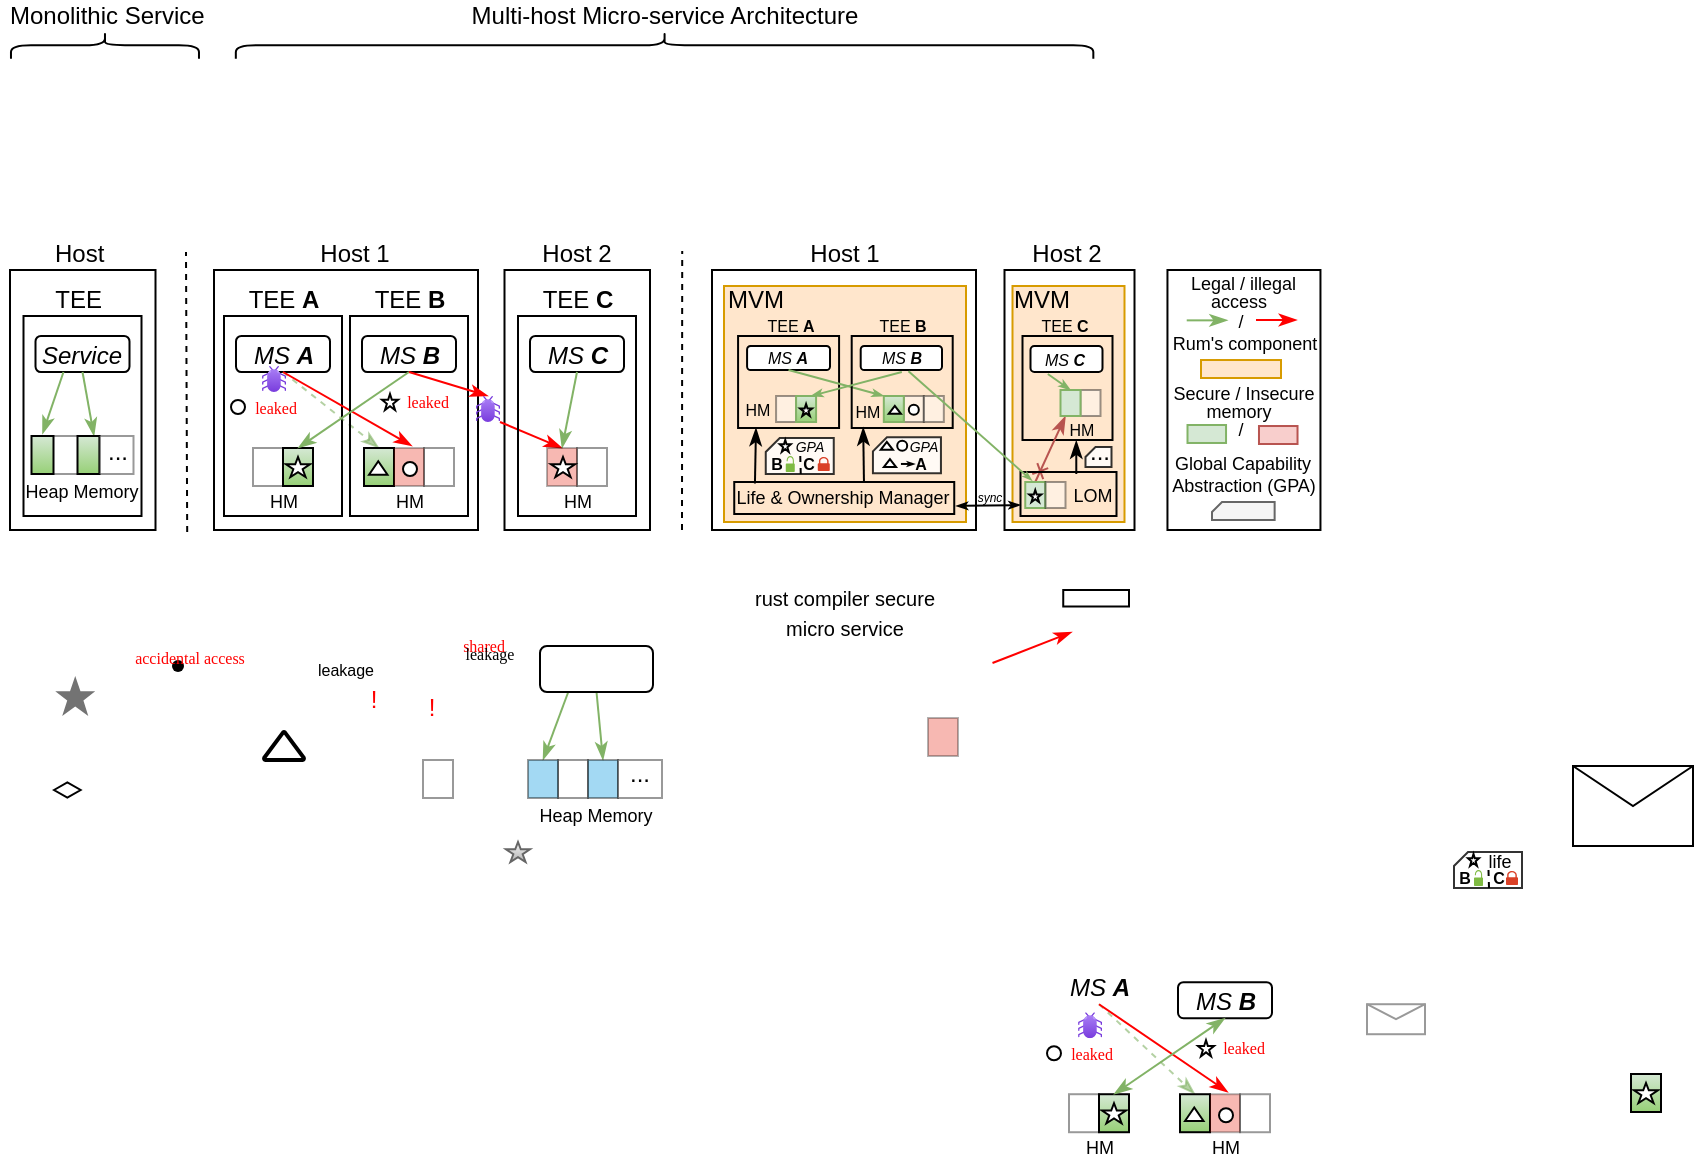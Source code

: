 <mxfile version="21.1.2" type="device">
  <diagram name="intro" id="RSr4sdEwBgxPDLrc0kyF">
    <mxGraphModel dx="509" dy="370" grid="0" gridSize="10" guides="1" tooltips="1" connect="1" arrows="1" fold="1" page="1" pageScale="1" pageWidth="2339" pageHeight="3300" math="1" shadow="0">
      <root>
        <mxCell id="0" />
        <mxCell id="1" parent="0" />
        <mxCell id="0Un-V5Zj1Mwy1KT30ReD-16" value="" style="rounded=0;whiteSpace=wrap;html=1;" vertex="1" parent="1">
          <mxGeometry x="630.25" y="220" width="72.75" height="130" as="geometry" />
        </mxCell>
        <mxCell id="0Un-V5Zj1Mwy1KT30ReD-17" value="Host 2" style="text;html=1;strokeColor=none;fillColor=none;align=center;verticalAlign=middle;whiteSpace=wrap;rounded=0;" vertex="1" parent="1">
          <mxGeometry x="638.12" y="204" width="57" height="16" as="geometry" />
        </mxCell>
        <mxCell id="0Un-V5Zj1Mwy1KT30ReD-31" value="" style="endArrow=none;dashed=1;html=1;rounded=0;" edge="1" parent="1">
          <mxGeometry width="50" height="50" relative="1" as="geometry">
            <mxPoint x="471.6" y="351" as="sourcePoint" />
            <mxPoint x="471" y="211" as="targetPoint" />
          </mxGeometry>
        </mxCell>
        <mxCell id="0Un-V5Zj1Mwy1KT30ReD-32" value="" style="rounded=0;whiteSpace=wrap;html=1;" vertex="1" parent="1">
          <mxGeometry x="485" y="220" width="132" height="130" as="geometry" />
        </mxCell>
        <mxCell id="0Un-V5Zj1Mwy1KT30ReD-33" value="Host 1" style="text;html=1;strokeColor=none;fillColor=none;align=center;verticalAlign=middle;whiteSpace=wrap;rounded=0;" vertex="1" parent="1">
          <mxGeometry x="527" y="204" width="57" height="16" as="geometry" />
        </mxCell>
        <mxCell id="0Un-V5Zj1Mwy1KT30ReD-34" value="" style="rounded=0;whiteSpace=wrap;html=1;fillStyle=zigzag-line;fillColor=none;strokeColor=#000000;gradientColor=none;" vertex="1" parent="1">
          <mxGeometry x="490" y="243" width="59" height="100" as="geometry" />
        </mxCell>
        <mxCell id="0Un-V5Zj1Mwy1KT30ReD-35" value="TEE &lt;b&gt;A&lt;/b&gt;" style="text;html=1;strokeColor=none;fillColor=none;align=center;verticalAlign=middle;whiteSpace=wrap;rounded=0;" vertex="1" parent="1">
          <mxGeometry x="500.5" y="227" width="38" height="16" as="geometry" />
        </mxCell>
        <mxCell id="0Un-V5Zj1Mwy1KT30ReD-36" style="rounded=0;orthogonalLoop=1;jettySize=auto;html=1;exitX=0.25;exitY=1;exitDx=0;exitDy=0;entryX=0.5;entryY=0;entryDx=0;entryDy=0;fillColor=#d5e8d4;strokeColor=#82b366;gradientColor=#97d077;endArrow=classicThin;endFill=1;" edge="1" parent="1" source="0Un-V5Zj1Mwy1KT30ReD-38" target="0Un-V5Zj1Mwy1KT30ReD-45">
          <mxGeometry relative="1" as="geometry" />
        </mxCell>
        <mxCell id="0Un-V5Zj1Mwy1KT30ReD-37" style="rounded=0;orthogonalLoop=1;jettySize=auto;html=1;exitX=0.5;exitY=1;exitDx=0;exitDy=0;entryX=0.5;entryY=0;entryDx=0;entryDy=0;fillColor=#d5e8d4;gradientColor=#97d077;strokeColor=#82b366;endArrow=classicThin;endFill=1;" edge="1" parent="1" source="0Un-V5Zj1Mwy1KT30ReD-38" target="0Un-V5Zj1Mwy1KT30ReD-41">
          <mxGeometry relative="1" as="geometry" />
        </mxCell>
        <mxCell id="0Un-V5Zj1Mwy1KT30ReD-38" value="" style="rounded=1;whiteSpace=wrap;html=1;" vertex="1" parent="1">
          <mxGeometry x="648" y="408" width="56.5" height="23" as="geometry" />
        </mxCell>
        <mxCell id="0Un-V5Zj1Mwy1KT30ReD-40" value="" style="rounded=0;whiteSpace=wrap;html=1;opacity=40;" vertex="1" parent="1">
          <mxGeometry x="657" y="465" width="15" height="19" as="geometry" />
        </mxCell>
        <mxCell id="0Un-V5Zj1Mwy1KT30ReD-41" value="" style="rounded=0;whiteSpace=wrap;html=1;opacity=40;fillColor=#1ba1e2;strokeColor=#000000;fontColor=#ffffff;" vertex="1" parent="1">
          <mxGeometry x="672" y="465" width="15" height="19" as="geometry" />
        </mxCell>
        <mxCell id="0Un-V5Zj1Mwy1KT30ReD-42" value="" style="rounded=0;whiteSpace=wrap;html=1;opacity=40;" vertex="1" parent="1">
          <mxGeometry x="687" y="465" width="22" height="19" as="geometry" />
        </mxCell>
        <mxCell id="0Un-V5Zj1Mwy1KT30ReD-43" value="..." style="text;html=1;strokeColor=none;fillColor=none;align=center;verticalAlign=middle;whiteSpace=wrap;rounded=0;" vertex="1" parent="1">
          <mxGeometry x="690" y="467" width="16" height="9" as="geometry" />
        </mxCell>
        <mxCell id="0Un-V5Zj1Mwy1KT30ReD-44" value="&lt;font style=&quot;font-size: 9px;&quot;&gt;Heap Memory&lt;/font&gt;" style="text;html=1;strokeColor=none;fillColor=none;align=center;verticalAlign=middle;whiteSpace=wrap;rounded=0;" vertex="1" parent="1">
          <mxGeometry x="645.75" y="484" width="59.5" height="16" as="geometry" />
        </mxCell>
        <mxCell id="0Un-V5Zj1Mwy1KT30ReD-45" value="" style="rounded=0;whiteSpace=wrap;html=1;opacity=40;fillColor=#1ba1e2;strokeColor=#000000;fillStyle=auto;shadow=0;glass=0;horizontal=1;verticalAlign=top;align=right;labelBackgroundColor=default;fontColor=#ffffff;" vertex="1" parent="1">
          <mxGeometry x="642" y="465" width="15" height="19" as="geometry" />
        </mxCell>
        <mxCell id="0Un-V5Zj1Mwy1KT30ReD-46" value="" style="rounded=1;whiteSpace=wrap;html=1;" vertex="1" parent="1">
          <mxGeometry x="496" y="253" width="47" height="18" as="geometry" />
        </mxCell>
        <mxCell id="0Un-V5Zj1Mwy1KT30ReD-65" style="rounded=0;orthogonalLoop=1;jettySize=auto;html=1;exitX=0.5;exitY=1;exitDx=0;exitDy=0;entryX=0.5;entryY=0;entryDx=0;entryDy=0;dashed=1;endArrow=classicThin;endFill=1;fillColor=#d5e8d4;gradientColor=#97d077;strokeColor=#82b366;opacity=60;" edge="1" parent="1" source="0Un-V5Zj1Mwy1KT30ReD-47" target="0Un-V5Zj1Mwy1KT30ReD-60">
          <mxGeometry relative="1" as="geometry" />
        </mxCell>
        <mxCell id="0Un-V5Zj1Mwy1KT30ReD-66" style="rounded=0;orthogonalLoop=1;jettySize=auto;html=1;exitX=0.5;exitY=1;exitDx=0;exitDy=0;fillColor=#f8cecc;gradientColor=#ea6b66;strokeColor=#FF0000;endArrow=classicThin;endFill=1;" edge="1" parent="1" source="0Un-V5Zj1Mwy1KT30ReD-47">
          <mxGeometry relative="1" as="geometry">
            <mxPoint x="584" y="308" as="targetPoint" />
          </mxGeometry>
        </mxCell>
        <mxCell id="0Un-V5Zj1Mwy1KT30ReD-47" value="&lt;i&gt;MS &lt;b&gt;A&lt;/b&gt;&lt;/i&gt;" style="text;html=1;strokeColor=none;fillColor=none;align=center;verticalAlign=middle;whiteSpace=wrap;rounded=0;" vertex="1" parent="1">
          <mxGeometry x="500.5" y="255" width="38" height="16" as="geometry" />
        </mxCell>
        <mxCell id="0Un-V5Zj1Mwy1KT30ReD-48" value="" style="rounded=0;whiteSpace=wrap;html=1;opacity=40;strokeColor=#000000;" vertex="1" parent="1">
          <mxGeometry x="504.5" y="309" width="15" height="19" as="geometry" />
        </mxCell>
        <mxCell id="0Un-V5Zj1Mwy1KT30ReD-49" value="" style="rounded=0;whiteSpace=wrap;html=1;fillColor=#d5e8d4;strokeColor=#000000;fillStyle=auto;shadow=0;glass=0;horizontal=1;verticalAlign=top;align=right;labelBackgroundColor=default;gradientColor=#97d077;" vertex="1" parent="1">
          <mxGeometry x="519.5" y="309" width="15" height="19" as="geometry" />
        </mxCell>
        <mxCell id="0Un-V5Zj1Mwy1KT30ReD-50" value="" style="rounded=0;whiteSpace=wrap;html=1;opacity=40;" vertex="1" parent="1">
          <mxGeometry x="589.5" y="465" width="15" height="19" as="geometry" />
        </mxCell>
        <mxCell id="0Un-V5Zj1Mwy1KT30ReD-51" value="" style="html=1;dashed=0;aspect=fixed;verticalLabelPosition=bottom;verticalAlign=top;align=center;shape=mxgraph.gmdl.star;strokeColor=none;fillColor=#737373;shadow=0;sketch=0;" vertex="1" parent="1">
          <mxGeometry x="405.62" y="423" width="20" height="20" as="geometry" />
        </mxCell>
        <mxCell id="0Un-V5Zj1Mwy1KT30ReD-53" value="" style="verticalLabelPosition=bottom;verticalAlign=top;html=1;shape=mxgraph.basic.star;" vertex="1" parent="1">
          <mxGeometry x="521" y="313.5" width="12" height="10" as="geometry" />
        </mxCell>
        <mxCell id="0Un-V5Zj1Mwy1KT30ReD-54" value="&lt;font style=&quot;font-size: 9px;&quot;&gt;HM&lt;/font&gt;" style="text;html=1;strokeColor=none;fillColor=none;align=center;verticalAlign=middle;whiteSpace=wrap;rounded=0;" vertex="1" parent="1">
          <mxGeometry x="509.5" y="327" width="20" height="16" as="geometry" />
        </mxCell>
        <mxCell id="0Un-V5Zj1Mwy1KT30ReD-55" value="" style="rounded=0;whiteSpace=wrap;html=1;fillStyle=zigzag-line;fillColor=none;strokeColor=#000000;gradientColor=none;" vertex="1" parent="1">
          <mxGeometry x="553" y="243" width="59" height="100" as="geometry" />
        </mxCell>
        <mxCell id="0Un-V5Zj1Mwy1KT30ReD-56" value="TEE &lt;b&gt;B&lt;/b&gt;" style="text;html=1;strokeColor=none;fillColor=none;align=center;verticalAlign=middle;whiteSpace=wrap;rounded=0;" vertex="1" parent="1">
          <mxGeometry x="563.5" y="227" width="38" height="16" as="geometry" />
        </mxCell>
        <mxCell id="0Un-V5Zj1Mwy1KT30ReD-57" value="" style="rounded=1;whiteSpace=wrap;html=1;" vertex="1" parent="1">
          <mxGeometry x="559" y="253" width="47" height="18" as="geometry" />
        </mxCell>
        <mxCell id="0Un-V5Zj1Mwy1KT30ReD-68" style="rounded=0;orthogonalLoop=1;jettySize=auto;html=1;exitX=0.5;exitY=1;exitDx=0;exitDy=0;entryX=0.5;entryY=0;entryDx=0;entryDy=0;endArrow=classicThin;endFill=1;startArrow=none;startFill=0;fillColor=#d5e8d4;gradientColor=#97d077;strokeColor=#82b366;" edge="1" parent="1" source="0Un-V5Zj1Mwy1KT30ReD-58" target="0Un-V5Zj1Mwy1KT30ReD-49">
          <mxGeometry relative="1" as="geometry" />
        </mxCell>
        <mxCell id="0Un-V5Zj1Mwy1KT30ReD-82" style="rounded=0;orthogonalLoop=1;jettySize=auto;html=1;exitX=0.5;exitY=1;exitDx=0;exitDy=0;entryX=0.5;entryY=0;entryDx=0;entryDy=0;strokeColor=#FF0000;endArrow=classicThin;endFill=1;" edge="1" parent="1" target="0Un-V5Zj1Mwy1KT30ReD-76">
          <mxGeometry relative="1" as="geometry">
            <mxPoint x="628.025" y="295.98" as="sourcePoint" />
          </mxGeometry>
        </mxCell>
        <mxCell id="0Un-V5Zj1Mwy1KT30ReD-58" value="&lt;i&gt;MS &lt;b&gt;B&lt;/b&gt;&lt;/i&gt;" style="text;html=1;strokeColor=none;fillColor=none;align=center;verticalAlign=middle;whiteSpace=wrap;rounded=0;" vertex="1" parent="1">
          <mxGeometry x="563.5" y="255" width="38" height="16" as="geometry" />
        </mxCell>
        <mxCell id="0Un-V5Zj1Mwy1KT30ReD-59" value="" style="rounded=0;whiteSpace=wrap;html=1;opacity=40;strokeColor=#000000;" vertex="1" parent="1">
          <mxGeometry x="590" y="309" width="15" height="19" as="geometry" />
        </mxCell>
        <mxCell id="0Un-V5Zj1Mwy1KT30ReD-60" value="" style="rounded=0;whiteSpace=wrap;html=1;fillColor=#d5e8d4;strokeColor=#000000;fillStyle=auto;shadow=0;glass=0;horizontal=1;verticalAlign=top;align=right;labelBackgroundColor=default;gradientColor=#97d077;" vertex="1" parent="1">
          <mxGeometry x="560" y="309" width="15" height="19" as="geometry" />
        </mxCell>
        <mxCell id="0Un-V5Zj1Mwy1KT30ReD-61" value="" style="verticalLabelPosition=bottom;verticalAlign=top;html=1;shape=mxgraph.basic.star;fillColor=#f5f5f5;gradientColor=#b3b3b3;strokeColor=#666666;" vertex="1" parent="1">
          <mxGeometry x="631" y="506" width="12" height="10" as="geometry" />
        </mxCell>
        <mxCell id="0Un-V5Zj1Mwy1KT30ReD-62" value="&lt;font style=&quot;font-size: 9px;&quot;&gt;HM&lt;/font&gt;" style="text;html=1;strokeColor=none;fillColor=none;align=center;verticalAlign=middle;whiteSpace=wrap;rounded=0;" vertex="1" parent="1">
          <mxGeometry x="572.5" y="327" width="20" height="16" as="geometry" />
        </mxCell>
        <mxCell id="0Un-V5Zj1Mwy1KT30ReD-63" value="" style="rounded=0;whiteSpace=wrap;html=1;opacity=30;fillColor=#e51400;strokeColor=#000000;fillStyle=auto;shadow=0;glass=0;horizontal=1;verticalAlign=top;align=right;labelBackgroundColor=default;fontColor=#ffffff;" vertex="1" parent="1">
          <mxGeometry x="575" y="309" width="15" height="19" as="geometry" />
        </mxCell>
        <mxCell id="0Un-V5Zj1Mwy1KT30ReD-64" value="&lt;font color=&quot;#ff0000&quot;&gt;!&lt;/font&gt;" style="text;html=1;strokeColor=none;fillColor=none;align=center;verticalAlign=middle;whiteSpace=wrap;rounded=0;" vertex="1" parent="1">
          <mxGeometry x="558.25" y="427" width="14" height="16" as="geometry" />
        </mxCell>
        <mxCell id="0Un-V5Zj1Mwy1KT30ReD-67" value="" style="shape=image;verticalLabelPosition=bottom;verticalAlign=top;imageAspect=0;image=https://creazilla-store.fra1.digitaloceanspaces.com/emojis/44806/angry-face-with-horns-emoji-clipart-md.png" vertex="1" parent="1">
          <mxGeometry x="513.75" y="433" width="15" height="14" as="geometry" />
        </mxCell>
        <mxCell id="0Un-V5Zj1Mwy1KT30ReD-69" value="" style="rounded=0;whiteSpace=wrap;html=1;fillStyle=zigzag-line;fillColor=none;strokeColor=#000000;gradientColor=none;" vertex="1" parent="1">
          <mxGeometry x="637" y="243" width="59" height="100" as="geometry" />
        </mxCell>
        <mxCell id="0Un-V5Zj1Mwy1KT30ReD-70" value="TEE &lt;b&gt;C&lt;/b&gt;" style="text;html=1;strokeColor=none;fillColor=none;align=center;verticalAlign=middle;whiteSpace=wrap;rounded=0;" vertex="1" parent="1">
          <mxGeometry x="647.5" y="227" width="38" height="16" as="geometry" />
        </mxCell>
        <mxCell id="0Un-V5Zj1Mwy1KT30ReD-71" value="" style="rounded=1;whiteSpace=wrap;html=1;" vertex="1" parent="1">
          <mxGeometry x="643" y="253" width="47" height="18" as="geometry" />
        </mxCell>
        <mxCell id="0Un-V5Zj1Mwy1KT30ReD-210" style="rounded=0;orthogonalLoop=1;jettySize=auto;html=1;exitX=0.5;exitY=1;exitDx=0;exitDy=0;entryX=0.5;entryY=0;entryDx=0;entryDy=0;fillColor=#d5e8d4;gradientColor=#97d077;strokeColor=#82b366;endArrow=classicThin;endFill=1;startArrow=none;startFill=0;" edge="1" parent="1" source="0Un-V5Zj1Mwy1KT30ReD-72" target="0Un-V5Zj1Mwy1KT30ReD-76">
          <mxGeometry relative="1" as="geometry" />
        </mxCell>
        <mxCell id="0Un-V5Zj1Mwy1KT30ReD-72" value="&lt;i&gt;MS &lt;b&gt;C&lt;/b&gt;&lt;/i&gt;" style="text;html=1;strokeColor=none;fillColor=none;align=center;verticalAlign=middle;whiteSpace=wrap;rounded=0;" vertex="1" parent="1">
          <mxGeometry x="647.5" y="255" width="38" height="16" as="geometry" />
        </mxCell>
        <mxCell id="0Un-V5Zj1Mwy1KT30ReD-73" value="" style="rounded=0;whiteSpace=wrap;html=1;opacity=40;strokeColor=#000000;" vertex="1" parent="1">
          <mxGeometry x="666.5" y="309" width="15" height="19" as="geometry" />
        </mxCell>
        <mxCell id="0Un-V5Zj1Mwy1KT30ReD-75" value="&lt;font style=&quot;font-size: 9px;&quot;&gt;HM&lt;/font&gt;" style="text;html=1;strokeColor=none;fillColor=none;align=center;verticalAlign=middle;whiteSpace=wrap;rounded=0;" vertex="1" parent="1">
          <mxGeometry x="656.5" y="327" width="20" height="16" as="geometry" />
        </mxCell>
        <mxCell id="0Un-V5Zj1Mwy1KT30ReD-76" value="" style="rounded=0;whiteSpace=wrap;html=1;opacity=30;fillColor=#e51400;strokeColor=#000000;fillStyle=auto;shadow=0;glass=0;horizontal=1;verticalAlign=top;align=right;labelBackgroundColor=default;fontColor=#ffffff;" vertex="1" parent="1">
          <mxGeometry x="651.5" y="309" width="15" height="19" as="geometry" />
        </mxCell>
        <mxCell id="0Un-V5Zj1Mwy1KT30ReD-77" value="&lt;font color=&quot;#ff0000&quot;&gt;!&lt;/font&gt;" style="text;html=1;strokeColor=none;fillColor=none;align=center;verticalAlign=middle;whiteSpace=wrap;rounded=0;" vertex="1" parent="1">
          <mxGeometry x="586.5" y="431" width="14" height="16" as="geometry" />
        </mxCell>
        <mxCell id="0Un-V5Zj1Mwy1KT30ReD-80" value="" style="verticalLabelPosition=bottom;verticalAlign=top;html=1;shape=mxgraph.basic.star;" vertex="1" parent="1">
          <mxGeometry x="653.5" y="313.5" width="12" height="10" as="geometry" />
        </mxCell>
        <mxCell id="0Un-V5Zj1Mwy1KT30ReD-83" value="" style="verticalLabelPosition=bottom;verticalAlign=top;html=1;shape=mxgraph.basic.star;" vertex="1" parent="1">
          <mxGeometry x="569" y="282" width="8" height="8" as="geometry" />
        </mxCell>
        <mxCell id="0Un-V5Zj1Mwy1KT30ReD-85" value="&lt;font color=&quot;#ff0000&quot; face=&quot;Comic Sans MS&quot; style=&quot;font-size: 8px;&quot;&gt;shared&lt;/font&gt;" style="text;html=1;strokeColor=none;fillColor=none;align=center;verticalAlign=middle;whiteSpace=wrap;rounded=0;rotation=0;" vertex="1" parent="1">
          <mxGeometry x="609" y="399" width="22" height="16" as="geometry" />
        </mxCell>
        <mxCell id="0Un-V5Zj1Mwy1KT30ReD-86" value="" style="shape=image;verticalLabelPosition=bottom;verticalAlign=top;imageAspect=0;image=https://creazilla-store.fra1.digitaloceanspaces.com/emojis/44806/angry-face-with-horns-emoji-clipart-md.png" vertex="1" parent="1">
          <mxGeometry x="442.75" y="419" width="15" height="14" as="geometry" />
        </mxCell>
        <mxCell id="0Un-V5Zj1Mwy1KT30ReD-87" value="" style="image;aspect=fixed;html=1;points=[];align=center;fontSize=12;image=img/lib/azure2/general/Bug.svg;" vertex="1" parent="1">
          <mxGeometry x="509.05" y="268" width="11.95" height="12.97" as="geometry" />
        </mxCell>
        <mxCell id="0Un-V5Zj1Mwy1KT30ReD-93" value="" style="triangle;whiteSpace=wrap;html=1;rotation=-90;" vertex="1" parent="1">
          <mxGeometry x="563.75" y="314.37" width="6.75" height="9.25" as="geometry" />
        </mxCell>
        <mxCell id="0Un-V5Zj1Mwy1KT30ReD-95" value="" style="html=1;whiteSpace=wrap;aspect=fixed;shape=isoRectangle;" vertex="1" parent="1">
          <mxGeometry x="405" y="476" width="13.33" height="8" as="geometry" />
        </mxCell>
        <mxCell id="0Un-V5Zj1Mwy1KT30ReD-96" value="" style="shape=waypoint;sketch=0;fillStyle=solid;size=6;pointerEvents=1;points=[];fillColor=none;resizable=0;rotatable=0;perimeter=centerPerimeter;snapToPoint=1;" vertex="1" parent="1">
          <mxGeometry x="457" y="408" width="20" height="20" as="geometry" />
        </mxCell>
        <mxCell id="0Un-V5Zj1Mwy1KT30ReD-97" value="" style="strokeWidth=2;html=1;shape=mxgraph.flowchart.extract_or_measurement;whiteSpace=wrap;" vertex="1" parent="1">
          <mxGeometry x="510" y="451" width="20" height="14" as="geometry" />
        </mxCell>
        <mxCell id="0Un-V5Zj1Mwy1KT30ReD-98" value="" style="ellipse;whiteSpace=wrap;html=1;aspect=fixed;" vertex="1" parent="1">
          <mxGeometry x="579.5" y="316" width="7" height="7" as="geometry" />
        </mxCell>
        <mxCell id="0Un-V5Zj1Mwy1KT30ReD-99" value="" style="ellipse;whiteSpace=wrap;html=1;aspect=fixed;" vertex="1" parent="1">
          <mxGeometry x="493.5" y="285" width="7" height="7" as="geometry" />
        </mxCell>
        <mxCell id="0Un-V5Zj1Mwy1KT30ReD-100" value="&lt;font style=&quot;font-size: 8px;&quot;&gt;leakage&lt;/font&gt;" style="text;html=1;strokeColor=none;fillColor=none;align=center;verticalAlign=middle;whiteSpace=wrap;rounded=0;rotation=0;" vertex="1" parent="1">
          <mxGeometry x="531.75" y="411" width="38" height="16" as="geometry" />
        </mxCell>
        <mxCell id="0Un-V5Zj1Mwy1KT30ReD-101" value="&lt;font face=&quot;Comic Sans MS&quot; style=&quot;font-size: 8px;&quot;&gt;leakage&lt;/font&gt;" style="text;html=1;strokeColor=none;fillColor=none;align=center;verticalAlign=middle;whiteSpace=wrap;rounded=0;rotation=0;" vertex="1" parent="1">
          <mxGeometry x="604" y="403" width="38" height="16" as="geometry" />
        </mxCell>
        <mxCell id="0Un-V5Zj1Mwy1KT30ReD-102" value="" style="rounded=0;orthogonalLoop=1;jettySize=auto;html=1;exitX=0.5;exitY=1;exitDx=0;exitDy=0;entryX=0.5;entryY=0;entryDx=0;entryDy=0;strokeColor=#FF0000;endArrow=classicThin;endFill=1;" edge="1" parent="1" source="0Un-V5Zj1Mwy1KT30ReD-58" target="0Un-V5Zj1Mwy1KT30ReD-89">
          <mxGeometry relative="1" as="geometry">
            <mxPoint x="583" y="271" as="sourcePoint" />
            <mxPoint x="653" y="309" as="targetPoint" />
          </mxGeometry>
        </mxCell>
        <mxCell id="0Un-V5Zj1Mwy1KT30ReD-89" value="" style="image;aspect=fixed;html=1;points=[];align=center;fontSize=12;image=img/lib/azure2/general/Bug.svg;" vertex="1" parent="1">
          <mxGeometry x="616.05" y="283.01" width="11.95" height="12.97" as="geometry" />
        </mxCell>
        <mxCell id="0Un-V5Zj1Mwy1KT30ReD-103" value="&lt;font color=&quot;#ff0000&quot; face=&quot;Comic Sans MS&quot; style=&quot;font-size: 8px;&quot;&gt;leaked&lt;/font&gt;" style="text;html=1;strokeColor=none;fillColor=none;align=center;verticalAlign=middle;whiteSpace=wrap;rounded=0;rotation=0;" vertex="1" parent="1">
          <mxGeometry x="580.5" y="277" width="22" height="16" as="geometry" />
        </mxCell>
        <mxCell id="0Un-V5Zj1Mwy1KT30ReD-104" value="&lt;font style=&quot;font-size: 8px;&quot;&gt;&lt;font style=&quot;font-size: 8px;&quot; face=&quot;Comic Sans MS&quot; color=&quot;#ff0000&quot;&gt;accidental access&lt;/font&gt;&lt;/font&gt;" style="text;html=1;strokeColor=none;fillColor=none;align=center;verticalAlign=middle;whiteSpace=wrap;rounded=0;rotation=0;" vertex="1" parent="1">
          <mxGeometry x="439.25" y="406" width="67.5" height="13" as="geometry" />
        </mxCell>
        <mxCell id="0Un-V5Zj1Mwy1KT30ReD-105" value="&lt;font color=&quot;#ff0000&quot; face=&quot;Comic Sans MS&quot; style=&quot;font-size: 8px;&quot;&gt;leaked&lt;/font&gt;" style="text;html=1;strokeColor=none;fillColor=none;align=center;verticalAlign=middle;whiteSpace=wrap;rounded=0;rotation=0;" vertex="1" parent="1">
          <mxGeometry x="505" y="279.98" width="22" height="16" as="geometry" />
        </mxCell>
        <mxCell id="0Un-V5Zj1Mwy1KT30ReD-106" value="" style="endArrow=none;dashed=1;html=1;rounded=0;" edge="1" parent="1">
          <mxGeometry width="50" height="50" relative="1" as="geometry">
            <mxPoint x="719" y="350" as="sourcePoint" />
            <mxPoint x="719.11" y="210.5" as="targetPoint" />
          </mxGeometry>
        </mxCell>
        <mxCell id="0Un-V5Zj1Mwy1KT30ReD-191" value="" style="rounded=0;whiteSpace=wrap;html=1;" vertex="1" parent="1">
          <mxGeometry x="383" y="220" width="72.75" height="130" as="geometry" />
        </mxCell>
        <mxCell id="0Un-V5Zj1Mwy1KT30ReD-192" value="Host&amp;nbsp;" style="text;html=1;strokeColor=none;fillColor=none;align=center;verticalAlign=middle;whiteSpace=wrap;rounded=0;" vertex="1" parent="1">
          <mxGeometry x="390.88" y="204" width="57" height="16" as="geometry" />
        </mxCell>
        <mxCell id="0Un-V5Zj1Mwy1KT30ReD-194" value="" style="rounded=0;whiteSpace=wrap;html=1;fillStyle=zigzag-line;fillColor=none;strokeColor=#000000;gradientColor=none;" vertex="1" parent="1">
          <mxGeometry x="389.75" y="243" width="59" height="100" as="geometry" />
        </mxCell>
        <mxCell id="0Un-V5Zj1Mwy1KT30ReD-195" value="TEE&amp;nbsp;" style="text;html=1;strokeColor=none;fillColor=none;align=center;verticalAlign=middle;whiteSpace=wrap;rounded=0;" vertex="1" parent="1">
          <mxGeometry x="400.25" y="227" width="38" height="16" as="geometry" />
        </mxCell>
        <mxCell id="0Un-V5Zj1Mwy1KT30ReD-196" value="" style="rounded=1;whiteSpace=wrap;html=1;" vertex="1" parent="1">
          <mxGeometry x="395.75" y="253" width="47" height="18" as="geometry" />
        </mxCell>
        <mxCell id="0Un-V5Zj1Mwy1KT30ReD-208" style="rounded=0;orthogonalLoop=1;jettySize=auto;html=1;exitX=0.25;exitY=1;exitDx=0;exitDy=0;fillColor=#d5e8d4;gradientColor=#97d077;strokeColor=#82b366;endArrow=classicThin;endFill=1;" edge="1" parent="1" source="0Un-V5Zj1Mwy1KT30ReD-197">
          <mxGeometry relative="1" as="geometry">
            <mxPoint x="399.25" y="302" as="targetPoint" />
            <Array as="points" />
          </mxGeometry>
        </mxCell>
        <mxCell id="0Un-V5Zj1Mwy1KT30ReD-209" style="rounded=0;orthogonalLoop=1;jettySize=auto;html=1;exitX=0.5;exitY=1;exitDx=0;exitDy=0;entryX=0.75;entryY=0;entryDx=0;entryDy=0;fillColor=#d5e8d4;gradientColor=#97d077;strokeColor=#82b366;endArrow=classicThin;endFill=1;" edge="1" parent="1" source="0Un-V5Zj1Mwy1KT30ReD-197" target="0Un-V5Zj1Mwy1KT30ReD-203">
          <mxGeometry relative="1" as="geometry" />
        </mxCell>
        <mxCell id="0Un-V5Zj1Mwy1KT30ReD-197" value="&lt;i&gt;Service&lt;/i&gt;" style="text;html=1;strokeColor=none;fillColor=none;align=center;verticalAlign=middle;whiteSpace=wrap;rounded=0;" vertex="1" parent="1">
          <mxGeometry x="400.25" y="255" width="38" height="16" as="geometry" />
        </mxCell>
        <mxCell id="0Un-V5Zj1Mwy1KT30ReD-202" value="" style="rounded=0;whiteSpace=wrap;html=1;opacity=40;strokeColor=#000000;" vertex="1" parent="1">
          <mxGeometry x="403.25" y="303" width="15" height="19" as="geometry" />
        </mxCell>
        <mxCell id="0Un-V5Zj1Mwy1KT30ReD-203" value="" style="rounded=0;whiteSpace=wrap;html=1;fillColor=#d5e8d4;strokeColor=#000000;gradientColor=#97d077;" vertex="1" parent="1">
          <mxGeometry x="416.75" y="303" width="11" height="19" as="geometry" />
        </mxCell>
        <mxCell id="0Un-V5Zj1Mwy1KT30ReD-204" value="" style="rounded=0;whiteSpace=wrap;html=1;opacity=40;strokeColor=#000000;" vertex="1" parent="1">
          <mxGeometry x="427.75" y="303" width="17" height="19" as="geometry" />
        </mxCell>
        <mxCell id="0Un-V5Zj1Mwy1KT30ReD-205" value="..." style="text;html=1;strokeColor=none;fillColor=none;align=center;verticalAlign=middle;whiteSpace=wrap;rounded=0;" vertex="1" parent="1">
          <mxGeometry x="428.75" y="306" width="16" height="9" as="geometry" />
        </mxCell>
        <mxCell id="0Un-V5Zj1Mwy1KT30ReD-206" value="&lt;font style=&quot;font-size: 9px;&quot;&gt;Heap Memory&lt;/font&gt;" style="text;html=1;strokeColor=none;fillColor=none;align=center;verticalAlign=middle;whiteSpace=wrap;rounded=0;" vertex="1" parent="1">
          <mxGeometry x="389.25" y="322" width="59.5" height="16" as="geometry" />
        </mxCell>
        <mxCell id="0Un-V5Zj1Mwy1KT30ReD-207" value="" style="rounded=0;whiteSpace=wrap;html=1;fillColor=#d5e8d4;strokeColor=#000000;fillStyle=auto;shadow=0;glass=0;horizontal=1;verticalAlign=top;align=right;labelBackgroundColor=default;gradientColor=#97d077;" vertex="1" parent="1">
          <mxGeometry x="393.75" y="303" width="11" height="19" as="geometry" />
        </mxCell>
        <mxCell id="0Un-V5Zj1Mwy1KT30ReD-212" value="" style="rounded=0;whiteSpace=wrap;html=1;" vertex="1" parent="1">
          <mxGeometry x="734" y="220" width="132" height="130" as="geometry" />
        </mxCell>
        <mxCell id="0Un-V5Zj1Mwy1KT30ReD-239" value="" style="rounded=0;whiteSpace=wrap;html=1;fillColor=#ffe6cc;strokeColor=#d79b00;" vertex="1" parent="1">
          <mxGeometry x="740" y="228" width="121" height="118" as="geometry" />
        </mxCell>
        <mxCell id="0Un-V5Zj1Mwy1KT30ReD-240" value="Host 1" style="text;html=1;strokeColor=none;fillColor=none;align=center;verticalAlign=middle;whiteSpace=wrap;rounded=0;" vertex="1" parent="1">
          <mxGeometry x="771.5" y="204" width="57" height="16" as="geometry" />
        </mxCell>
        <mxCell id="0Un-V5Zj1Mwy1KT30ReD-241" value="MVM" style="text;html=1;strokeColor=none;fillColor=none;align=center;verticalAlign=middle;whiteSpace=wrap;rounded=0;" vertex="1" parent="1">
          <mxGeometry x="738" y="228" width="35.5" height="14" as="geometry" />
        </mxCell>
        <mxCell id="0Un-V5Zj1Mwy1KT30ReD-213" value="" style="rounded=0;whiteSpace=wrap;html=1;fillStyle=zigzag-line;fillColor=none;strokeColor=#000000;gradientColor=none;" vertex="1" parent="1">
          <mxGeometry x="745.12" y="326" width="110" height="16" as="geometry" />
        </mxCell>
        <mxCell id="0Un-V5Zj1Mwy1KT30ReD-243" value="&lt;font style=&quot;font-size: 9px;&quot;&gt;Life &amp;amp; Ownership Manager&lt;/font&gt;" style="text;html=1;strokeColor=none;fillColor=none;align=center;verticalAlign=middle;whiteSpace=wrap;rounded=0;" vertex="1" parent="1">
          <mxGeometry x="744.87" y="326" width="109.25" height="14" as="geometry" />
        </mxCell>
        <mxCell id="0Un-V5Zj1Mwy1KT30ReD-255" style="edgeStyle=orthogonalEdgeStyle;rounded=0;orthogonalLoop=1;jettySize=auto;html=1;exitX=0.25;exitY=1;exitDx=0;exitDy=0;startArrow=classicThin;startFill=1;endArrow=none;endFill=0;entryX=0.097;entryY=0.051;entryDx=0;entryDy=0;entryPerimeter=0;" edge="1" parent="1" target="0Un-V5Zj1Mwy1KT30ReD-243">
          <mxGeometry relative="1" as="geometry">
            <mxPoint x="756.005" y="299" as="sourcePoint" />
            <mxPoint x="756" y="325" as="targetPoint" />
          </mxGeometry>
        </mxCell>
        <mxCell id="0Un-V5Zj1Mwy1KT30ReD-223" value="" style="rounded=0;whiteSpace=wrap;html=1;fillStyle=zigzag-line;fillColor=none;strokeColor=#000000;gradientColor=none;" vertex="1" parent="1">
          <mxGeometry x="747.04" y="253" width="50.5" height="46" as="geometry" />
        </mxCell>
        <mxCell id="0Un-V5Zj1Mwy1KT30ReD-214" value="&lt;font style=&quot;font-size: 8px;&quot;&gt;TEE &lt;b&gt;A&lt;/b&gt;&lt;/font&gt;" style="text;html=1;strokeColor=none;fillColor=none;align=center;verticalAlign=middle;whiteSpace=wrap;rounded=0;" vertex="1" parent="1">
          <mxGeometry x="753.54" y="239" width="39" height="16" as="geometry" />
        </mxCell>
        <mxCell id="0Un-V5Zj1Mwy1KT30ReD-215" value="" style="rounded=1;whiteSpace=wrap;html=1;" vertex="1" parent="1">
          <mxGeometry x="751.54" y="258" width="41.46" height="12" as="geometry" />
        </mxCell>
        <mxCell id="0Un-V5Zj1Mwy1KT30ReD-216" style="rounded=0;orthogonalLoop=1;jettySize=auto;html=1;exitX=0.5;exitY=1;exitDx=0;exitDy=0;entryX=0.5;entryY=0;entryDx=0;entryDy=0;dashed=1;endArrow=classicThin;endFill=1;fillColor=#d5e8d4;gradientColor=#97d077;strokeColor=#82b366;opacity=60;" edge="1" parent="1" source="0Un-V5Zj1Mwy1KT30ReD-218" target="0Un-V5Zj1Mwy1KT30ReD-229">
          <mxGeometry relative="1" as="geometry" />
        </mxCell>
        <mxCell id="0Un-V5Zj1Mwy1KT30ReD-217" style="rounded=0;orthogonalLoop=1;jettySize=auto;html=1;exitX=0.5;exitY=1;exitDx=0;exitDy=0;fillColor=#f8cecc;gradientColor=#ea6b66;strokeColor=#FF0000;endArrow=classicThin;endFill=1;" edge="1" parent="1" source="0Un-V5Zj1Mwy1KT30ReD-218">
          <mxGeometry relative="1" as="geometry">
            <mxPoint x="992" y="631.11" as="targetPoint" />
          </mxGeometry>
        </mxCell>
        <mxCell id="0Un-V5Zj1Mwy1KT30ReD-218" value="&lt;i&gt;MS &lt;b&gt;A&lt;/b&gt;&lt;/i&gt;" style="text;html=1;strokeColor=none;fillColor=none;align=center;verticalAlign=middle;whiteSpace=wrap;rounded=0;" vertex="1" parent="1">
          <mxGeometry x="908.5" y="571.11" width="38" height="16" as="geometry" />
        </mxCell>
        <mxCell id="0Un-V5Zj1Mwy1KT30ReD-219" value="" style="rounded=0;whiteSpace=wrap;html=1;opacity=40;strokeColor=#000000;" vertex="1" parent="1">
          <mxGeometry x="912.5" y="632.11" width="15" height="19" as="geometry" />
        </mxCell>
        <mxCell id="0Un-V5Zj1Mwy1KT30ReD-220" value="" style="rounded=0;whiteSpace=wrap;html=1;fillColor=#d5e8d4;strokeColor=#000000;fillStyle=auto;shadow=0;glass=0;horizontal=1;verticalAlign=top;align=right;labelBackgroundColor=default;gradientColor=#97d077;" vertex="1" parent="1">
          <mxGeometry x="927.5" y="632.11" width="15" height="19" as="geometry" />
        </mxCell>
        <mxCell id="0Un-V5Zj1Mwy1KT30ReD-221" value="" style="verticalLabelPosition=bottom;verticalAlign=top;html=1;shape=mxgraph.basic.star;" vertex="1" parent="1">
          <mxGeometry x="929" y="636.61" width="12" height="10" as="geometry" />
        </mxCell>
        <mxCell id="0Un-V5Zj1Mwy1KT30ReD-222" value="&lt;font style=&quot;font-size: 9px;&quot;&gt;HM&lt;/font&gt;" style="text;html=1;strokeColor=none;fillColor=none;align=center;verticalAlign=middle;whiteSpace=wrap;rounded=0;" vertex="1" parent="1">
          <mxGeometry x="917.5" y="650.11" width="20" height="16" as="geometry" />
        </mxCell>
        <mxCell id="0Un-V5Zj1Mwy1KT30ReD-225" value="" style="rounded=1;whiteSpace=wrap;html=1;" vertex="1" parent="1">
          <mxGeometry x="967" y="576.11" width="47" height="18" as="geometry" />
        </mxCell>
        <mxCell id="0Un-V5Zj1Mwy1KT30ReD-226" style="rounded=0;orthogonalLoop=1;jettySize=auto;html=1;exitX=0.5;exitY=1;exitDx=0;exitDy=0;entryX=0.5;entryY=0;entryDx=0;entryDy=0;endArrow=classicThin;endFill=1;startArrow=classicThin;startFill=1;fillColor=#d5e8d4;gradientColor=#97d077;strokeColor=#82b366;" edge="1" parent="1" source="0Un-V5Zj1Mwy1KT30ReD-227" target="0Un-V5Zj1Mwy1KT30ReD-220">
          <mxGeometry relative="1" as="geometry" />
        </mxCell>
        <mxCell id="0Un-V5Zj1Mwy1KT30ReD-227" value="&lt;i&gt;MS &lt;b&gt;B&lt;/b&gt;&lt;/i&gt;" style="text;html=1;strokeColor=none;fillColor=none;align=center;verticalAlign=middle;whiteSpace=wrap;rounded=0;" vertex="1" parent="1">
          <mxGeometry x="971.5" y="578.11" width="38" height="16" as="geometry" />
        </mxCell>
        <mxCell id="0Un-V5Zj1Mwy1KT30ReD-228" value="" style="rounded=0;whiteSpace=wrap;html=1;opacity=40;strokeColor=#000000;" vertex="1" parent="1">
          <mxGeometry x="998" y="632.11" width="15" height="19" as="geometry" />
        </mxCell>
        <mxCell id="0Un-V5Zj1Mwy1KT30ReD-229" value="" style="rounded=0;whiteSpace=wrap;html=1;fillColor=#d5e8d4;strokeColor=#000000;fillStyle=auto;shadow=0;glass=0;horizontal=1;verticalAlign=top;align=right;labelBackgroundColor=default;gradientColor=#97d077;" vertex="1" parent="1">
          <mxGeometry x="968" y="632.11" width="15" height="19" as="geometry" />
        </mxCell>
        <mxCell id="0Un-V5Zj1Mwy1KT30ReD-230" value="&lt;font style=&quot;font-size: 9px;&quot;&gt;HM&lt;/font&gt;" style="text;html=1;strokeColor=none;fillColor=none;align=center;verticalAlign=middle;whiteSpace=wrap;rounded=0;" vertex="1" parent="1">
          <mxGeometry x="980.5" y="650.11" width="20" height="16" as="geometry" />
        </mxCell>
        <mxCell id="0Un-V5Zj1Mwy1KT30ReD-231" value="" style="rounded=0;whiteSpace=wrap;html=1;opacity=30;fillColor=#e51400;strokeColor=#000000;fillStyle=auto;shadow=0;glass=0;horizontal=1;verticalAlign=top;align=right;labelBackgroundColor=default;fontColor=#ffffff;" vertex="1" parent="1">
          <mxGeometry x="983" y="632.11" width="15" height="19" as="geometry" />
        </mxCell>
        <mxCell id="0Un-V5Zj1Mwy1KT30ReD-232" value="" style="verticalLabelPosition=bottom;verticalAlign=top;html=1;shape=mxgraph.basic.star;" vertex="1" parent="1">
          <mxGeometry x="977" y="605.11" width="8" height="8" as="geometry" />
        </mxCell>
        <mxCell id="0Un-V5Zj1Mwy1KT30ReD-233" value="" style="image;aspect=fixed;html=1;points=[];align=center;fontSize=12;image=img/lib/azure2/general/Bug.svg;" vertex="1" parent="1">
          <mxGeometry x="917.05" y="591.11" width="11.95" height="12.97" as="geometry" />
        </mxCell>
        <mxCell id="0Un-V5Zj1Mwy1KT30ReD-234" value="" style="triangle;whiteSpace=wrap;html=1;rotation=-90;" vertex="1" parent="1">
          <mxGeometry x="971.75" y="637.48" width="6.75" height="9.25" as="geometry" />
        </mxCell>
        <mxCell id="0Un-V5Zj1Mwy1KT30ReD-235" value="" style="ellipse;whiteSpace=wrap;html=1;aspect=fixed;" vertex="1" parent="1">
          <mxGeometry x="987.5" y="639.11" width="7" height="7" as="geometry" />
        </mxCell>
        <mxCell id="0Un-V5Zj1Mwy1KT30ReD-236" value="" style="ellipse;whiteSpace=wrap;html=1;aspect=fixed;" vertex="1" parent="1">
          <mxGeometry x="901.5" y="608.11" width="7" height="7" as="geometry" />
        </mxCell>
        <mxCell id="0Un-V5Zj1Mwy1KT30ReD-237" value="&lt;font color=&quot;#ff0000&quot; face=&quot;Comic Sans MS&quot; style=&quot;font-size: 8px;&quot;&gt;leaked&lt;/font&gt;" style="text;html=1;strokeColor=none;fillColor=none;align=center;verticalAlign=middle;whiteSpace=wrap;rounded=0;rotation=0;" vertex="1" parent="1">
          <mxGeometry x="988.5" y="600.11" width="22" height="16" as="geometry" />
        </mxCell>
        <mxCell id="0Un-V5Zj1Mwy1KT30ReD-238" value="&lt;font color=&quot;#ff0000&quot; face=&quot;Comic Sans MS&quot; style=&quot;font-size: 8px;&quot;&gt;leaked&lt;/font&gt;" style="text;html=1;strokeColor=none;fillColor=none;align=center;verticalAlign=middle;whiteSpace=wrap;rounded=0;rotation=0;" vertex="1" parent="1">
          <mxGeometry x="913" y="603.09" width="22" height="16" as="geometry" />
        </mxCell>
        <mxCell id="0Un-V5Zj1Mwy1KT30ReD-293" style="rounded=0;orthogonalLoop=1;jettySize=auto;html=1;endArrow=classicThin;endFill=1;fillColor=#d5e8d4;gradientColor=#97d077;strokeColor=#82b366;endSize=3;entryX=0;entryY=0;entryDx=0;entryDy=0;exitX=0.5;exitY=1;exitDx=0;exitDy=0;" edge="1" parent="1" source="0Un-V5Zj1Mwy1KT30ReD-215" target="0Un-V5Zj1Mwy1KT30ReD-287">
          <mxGeometry relative="1" as="geometry">
            <mxPoint x="771.91" y="268" as="sourcePoint" />
            <mxPoint x="825.91" y="281" as="targetPoint" />
          </mxGeometry>
        </mxCell>
        <mxCell id="0Un-V5Zj1Mwy1KT30ReD-246" value="&lt;i style=&quot;font-size: 8px;&quot;&gt;MS &lt;b&gt;A&lt;/b&gt;&lt;/i&gt;" style="text;html=1;strokeColor=none;fillColor=none;align=center;verticalAlign=middle;whiteSpace=wrap;rounded=0;" vertex="1" parent="1">
          <mxGeometry x="753.27" y="255" width="38" height="16" as="geometry" />
        </mxCell>
        <mxCell id="0Un-V5Zj1Mwy1KT30ReD-247" value="" style="shape=message;html=1;html=1;outlineConnect=0;labelPosition=center;verticalLabelPosition=bottom;align=center;verticalAlign=top;" vertex="1" parent="1">
          <mxGeometry x="1164.5" y="468" width="60" height="40" as="geometry" />
        </mxCell>
        <mxCell id="0Un-V5Zj1Mwy1KT30ReD-248" value="" style="verticalLabelPosition=bottom;shadow=0;dashed=0;align=center;html=1;verticalAlign=top;strokeWidth=1;shape=mxgraph.mockup.misc.mail2;strokeColor=#999999;" vertex="1" parent="1">
          <mxGeometry x="1061.5" y="587.11" width="29" height="15" as="geometry" />
        </mxCell>
        <mxCell id="0Un-V5Zj1Mwy1KT30ReD-249" value="" style="rounded=0;whiteSpace=wrap;html=1;opacity=40;strokeColor=#000000;" vertex="1" parent="1">
          <mxGeometry x="766.04" y="283" width="10" height="13" as="geometry" />
        </mxCell>
        <mxCell id="0Un-V5Zj1Mwy1KT30ReD-250" value="" style="rounded=0;whiteSpace=wrap;html=1;fillColor=#d5e8d4;strokeColor=#000000;fillStyle=auto;shadow=0;glass=0;horizontal=1;verticalAlign=top;align=right;labelBackgroundColor=default;gradientColor=#97d077;" vertex="1" parent="1">
          <mxGeometry x="1193.5" y="622" width="15" height="19" as="geometry" />
        </mxCell>
        <mxCell id="0Un-V5Zj1Mwy1KT30ReD-251" value="" style="verticalLabelPosition=bottom;verticalAlign=top;html=1;shape=mxgraph.basic.star;" vertex="1" parent="1">
          <mxGeometry x="1195" y="626.5" width="12" height="10" as="geometry" />
        </mxCell>
        <mxCell id="0Un-V5Zj1Mwy1KT30ReD-252" value="&lt;font style=&quot;font-size: 8px;&quot;&gt;HM&lt;/font&gt;" style="text;html=1;strokeColor=none;fillColor=none;align=center;verticalAlign=middle;whiteSpace=wrap;rounded=0;" vertex="1" parent="1">
          <mxGeometry x="746.66" y="281" width="20" height="16" as="geometry" />
        </mxCell>
        <mxCell id="0Un-V5Zj1Mwy1KT30ReD-253" value="" style="rounded=0;whiteSpace=wrap;html=1;strokeColor=#82b366;fillColor=#d5e8d4;gradientColor=#97d077;" vertex="1" parent="1">
          <mxGeometry x="776.04" y="283" width="10" height="13" as="geometry" />
        </mxCell>
        <mxCell id="0Un-V5Zj1Mwy1KT30ReD-254" value="" style="verticalLabelPosition=bottom;verticalAlign=top;html=1;shape=mxgraph.basic.star;" vertex="1" parent="1">
          <mxGeometry x="778.04" y="287" width="6" height="6" as="geometry" />
        </mxCell>
        <mxCell id="0Un-V5Zj1Mwy1KT30ReD-256" value="" style="shape=card;whiteSpace=wrap;html=1;size=7;opacity=80;" vertex="1" parent="1">
          <mxGeometry x="1105" y="511" width="34" height="18" as="geometry" />
        </mxCell>
        <mxCell id="0Un-V5Zj1Mwy1KT30ReD-257" value="" style="verticalLabelPosition=bottom;verticalAlign=top;html=1;shape=mxgraph.basic.star;" vertex="1" parent="1">
          <mxGeometry x="1112" y="511.98" width="5.5" height="6" as="geometry" />
        </mxCell>
        <mxCell id="0Un-V5Zj1Mwy1KT30ReD-259" value="&lt;font style=&quot;font-size: 9px;&quot;&gt;life&lt;/font&gt;" style="text;html=1;strokeColor=none;fillColor=none;align=center;verticalAlign=middle;whiteSpace=wrap;rounded=0;" vertex="1" parent="1">
          <mxGeometry x="1117.5" y="506.98" width="20" height="16" as="geometry" />
        </mxCell>
        <mxCell id="0Un-V5Zj1Mwy1KT30ReD-260" value="&lt;font style=&quot;font-size: 8px;&quot;&gt;&lt;b&gt;B&lt;/b&gt;&lt;/font&gt;" style="text;html=1;strokeColor=none;fillColor=none;align=center;verticalAlign=middle;whiteSpace=wrap;rounded=0;" vertex="1" parent="1">
          <mxGeometry x="1105" y="515" width="11" height="16" as="geometry" />
        </mxCell>
        <mxCell id="0Un-V5Zj1Mwy1KT30ReD-261" value="" style="pointerEvents=1;shadow=0;dashed=0;html=1;strokeColor=none;labelPosition=center;verticalLabelPosition=bottom;verticalAlign=top;outlineConnect=0;align=center;shape=mxgraph.office.security.lock_unprotected;fillColor=#7FBA42;" vertex="1" parent="1">
          <mxGeometry x="1115" y="520" width="4.5" height="8" as="geometry" />
        </mxCell>
        <mxCell id="0Un-V5Zj1Mwy1KT30ReD-262" value="" style="endArrow=none;dashed=1;html=1;rounded=0;" edge="1" parent="1">
          <mxGeometry width="50" height="50" relative="1" as="geometry">
            <mxPoint x="1122.5" y="529" as="sourcePoint" />
            <mxPoint x="1122.25" y="520" as="targetPoint" />
          </mxGeometry>
        </mxCell>
        <mxCell id="0Un-V5Zj1Mwy1KT30ReD-263" value="&lt;font style=&quot;font-size: 8px;&quot;&gt;&lt;b&gt;C&lt;/b&gt;&lt;/font&gt;" style="text;html=1;strokeColor=none;fillColor=none;align=center;verticalAlign=middle;whiteSpace=wrap;rounded=0;" vertex="1" parent="1">
          <mxGeometry x="1121.5" y="515" width="11" height="16" as="geometry" />
        </mxCell>
        <mxCell id="0Un-V5Zj1Mwy1KT30ReD-264" value="" style="pointerEvents=1;shadow=0;dashed=0;html=1;strokeColor=none;labelPosition=center;verticalLabelPosition=bottom;verticalAlign=top;outlineConnect=0;align=center;shape=mxgraph.office.security.lock_protected;fillColor=#DA4026;" vertex="1" parent="1">
          <mxGeometry x="1131" y="520.5" width="6" height="7" as="geometry" />
        </mxCell>
        <mxCell id="0Un-V5Zj1Mwy1KT30ReD-273" value="" style="shape=card;whiteSpace=wrap;html=1;size=7;opacity=80;" vertex="1" parent="1">
          <mxGeometry x="760.88" y="304" width="34" height="18" as="geometry" />
        </mxCell>
        <mxCell id="0Un-V5Zj1Mwy1KT30ReD-274" value="" style="verticalLabelPosition=bottom;verticalAlign=top;html=1;shape=mxgraph.basic.star;" vertex="1" parent="1">
          <mxGeometry x="767.88" y="304.98" width="5.5" height="6" as="geometry" />
        </mxCell>
        <mxCell id="0Un-V5Zj1Mwy1KT30ReD-275" value="&lt;font size=&quot;1&quot; style=&quot;&quot;&gt;&lt;i style=&quot;font-size: 7px;&quot;&gt;GPA&lt;/i&gt;&lt;/font&gt;" style="text;html=1;strokeColor=none;fillColor=none;align=center;verticalAlign=middle;whiteSpace=wrap;rounded=0;" vertex="1" parent="1">
          <mxGeometry x="773" y="299.37" width="20" height="16" as="geometry" />
        </mxCell>
        <mxCell id="0Un-V5Zj1Mwy1KT30ReD-276" value="&lt;font style=&quot;font-size: 8px;&quot;&gt;&lt;b&gt;B&lt;/b&gt;&lt;/font&gt;" style="text;html=1;strokeColor=none;fillColor=none;align=center;verticalAlign=middle;whiteSpace=wrap;rounded=0;" vertex="1" parent="1">
          <mxGeometry x="760.88" y="308" width="11" height="16" as="geometry" />
        </mxCell>
        <mxCell id="0Un-V5Zj1Mwy1KT30ReD-277" value="" style="pointerEvents=1;shadow=0;dashed=0;html=1;strokeColor=none;labelPosition=center;verticalLabelPosition=bottom;verticalAlign=top;outlineConnect=0;align=center;shape=mxgraph.office.security.lock_unprotected;fillColor=#7FBA42;" vertex="1" parent="1">
          <mxGeometry x="770.88" y="313" width="4.5" height="8" as="geometry" />
        </mxCell>
        <mxCell id="0Un-V5Zj1Mwy1KT30ReD-278" value="" style="endArrow=none;dashed=1;html=1;rounded=0;" edge="1" parent="1">
          <mxGeometry width="50" height="50" relative="1" as="geometry">
            <mxPoint x="778.38" y="322" as="sourcePoint" />
            <mxPoint x="778.13" y="313" as="targetPoint" />
          </mxGeometry>
        </mxCell>
        <mxCell id="0Un-V5Zj1Mwy1KT30ReD-279" value="&lt;font style=&quot;font-size: 8px;&quot;&gt;&lt;b&gt;C&lt;/b&gt;&lt;/font&gt;" style="text;html=1;strokeColor=none;fillColor=none;align=center;verticalAlign=middle;whiteSpace=wrap;rounded=0;" vertex="1" parent="1">
          <mxGeometry x="777.38" y="308" width="11" height="16" as="geometry" />
        </mxCell>
        <mxCell id="0Un-V5Zj1Mwy1KT30ReD-280" value="" style="pointerEvents=1;shadow=0;dashed=0;html=1;strokeColor=none;labelPosition=center;verticalLabelPosition=bottom;verticalAlign=top;outlineConnect=0;align=center;shape=mxgraph.office.security.lock_protected;fillColor=#DA4026;" vertex="1" parent="1">
          <mxGeometry x="786.88" y="313.5" width="6" height="7" as="geometry" />
        </mxCell>
        <mxCell id="0Un-V5Zj1Mwy1KT30ReD-281" value="" style="rounded=0;whiteSpace=wrap;html=1;fillStyle=zigzag-line;fillColor=none;strokeColor=#000000;gradientColor=none;" vertex="1" parent="1">
          <mxGeometry x="803.85" y="253" width="50.5" height="46" as="geometry" />
        </mxCell>
        <mxCell id="0Un-V5Zj1Mwy1KT30ReD-282" value="&lt;font style=&quot;font-size: 8px;&quot;&gt;TEE &lt;b&gt;B&lt;/b&gt;&lt;/font&gt;" style="text;html=1;strokeColor=none;fillColor=none;align=center;verticalAlign=middle;whiteSpace=wrap;rounded=0;" vertex="1" parent="1">
          <mxGeometry x="810.35" y="239" width="39" height="16" as="geometry" />
        </mxCell>
        <mxCell id="0Un-V5Zj1Mwy1KT30ReD-283" value="" style="rounded=1;whiteSpace=wrap;html=1;" vertex="1" parent="1">
          <mxGeometry x="808.35" y="258" width="40.65" height="12" as="geometry" />
        </mxCell>
        <mxCell id="0Un-V5Zj1Mwy1KT30ReD-294" style="rounded=0;orthogonalLoop=1;jettySize=auto;html=1;endArrow=classicThin;endFill=1;endSize=3;fillColor=#d5e8d4;gradientColor=#97d077;strokeColor=#82b366;entryX=0.75;entryY=0;entryDx=0;entryDy=0;exitX=0.5;exitY=1;exitDx=0;exitDy=0;" edge="1" parent="1" source="0Un-V5Zj1Mwy1KT30ReD-284" target="0Un-V5Zj1Mwy1KT30ReD-253">
          <mxGeometry relative="1" as="geometry">
            <mxPoint x="828.91" y="268" as="sourcePoint" />
            <mxPoint x="785.91" y="281" as="targetPoint" />
          </mxGeometry>
        </mxCell>
        <mxCell id="0Un-V5Zj1Mwy1KT30ReD-284" value="&lt;i style=&quot;font-size: 8px;&quot;&gt;MS &lt;b&gt;B&lt;/b&gt;&lt;/i&gt;" style="text;html=1;strokeColor=none;fillColor=none;align=center;verticalAlign=middle;whiteSpace=wrap;rounded=0;" vertex="1" parent="1">
          <mxGeometry x="809.91" y="255" width="38" height="16" as="geometry" />
        </mxCell>
        <mxCell id="0Un-V5Zj1Mwy1KT30ReD-285" value="" style="rounded=0;whiteSpace=wrap;html=1;opacity=40;strokeColor=#000000;" vertex="1" parent="1">
          <mxGeometry x="829.91" y="283" width="10" height="13" as="geometry" />
        </mxCell>
        <mxCell id="0Un-V5Zj1Mwy1KT30ReD-286" value="&lt;font style=&quot;font-size: 8px;&quot;&gt;HM&lt;/font&gt;" style="text;html=1;strokeColor=none;fillColor=none;align=center;verticalAlign=middle;whiteSpace=wrap;rounded=0;" vertex="1" parent="1">
          <mxGeometry x="802.41" y="282" width="20" height="16" as="geometry" />
        </mxCell>
        <mxCell id="0Un-V5Zj1Mwy1KT30ReD-287" value="" style="rounded=0;whiteSpace=wrap;html=1;strokeColor=#82b366;fillColor=#d5e8d4;gradientColor=#97d077;" vertex="1" parent="1">
          <mxGeometry x="819.91" y="283" width="10" height="13" as="geometry" />
        </mxCell>
        <mxCell id="0Un-V5Zj1Mwy1KT30ReD-289" value="" style="triangle;whiteSpace=wrap;html=1;rotation=-90;" vertex="1" parent="1">
          <mxGeometry x="823.41" y="286.86" width="4" height="6.14" as="geometry" />
        </mxCell>
        <mxCell id="0Un-V5Zj1Mwy1KT30ReD-290" value="" style="rounded=0;whiteSpace=wrap;html=1;opacity=40;strokeColor=#000000;" vertex="1" parent="1">
          <mxGeometry x="839.91" y="283" width="10" height="13" as="geometry" />
        </mxCell>
        <mxCell id="0Un-V5Zj1Mwy1KT30ReD-292" value="" style="ellipse;whiteSpace=wrap;html=1;aspect=fixed;" vertex="1" parent="1">
          <mxGeometry x="832.41" y="287.43" width="5" height="5" as="geometry" />
        </mxCell>
        <mxCell id="0Un-V5Zj1Mwy1KT30ReD-300" style="edgeStyle=orthogonalEdgeStyle;rounded=0;orthogonalLoop=1;jettySize=auto;html=1;exitX=0.25;exitY=1;exitDx=0;exitDy=0;entryX=0.596;entryY=0.017;entryDx=0;entryDy=0;entryPerimeter=0;startArrow=classicThin;startFill=1;endArrow=none;endFill=0;" edge="1" parent="1" target="0Un-V5Zj1Mwy1KT30ReD-243">
          <mxGeometry relative="1" as="geometry">
            <mxPoint x="809.595" y="298.68" as="sourcePoint" />
            <mxPoint x="809.518" y="321.984" as="targetPoint" />
          </mxGeometry>
        </mxCell>
        <mxCell id="0Un-V5Zj1Mwy1KT30ReD-301" value="" style="shape=card;whiteSpace=wrap;html=1;size=7;opacity=80;" vertex="1" parent="1">
          <mxGeometry x="814.47" y="303.68" width="34" height="18" as="geometry" />
        </mxCell>
        <mxCell id="0Un-V5Zj1Mwy1KT30ReD-303" value="&lt;font size=&quot;1&quot; style=&quot;&quot;&gt;&lt;i style=&quot;font-size: 7px;&quot;&gt;GPA&lt;/i&gt;&lt;/font&gt;" style="text;html=1;strokeColor=none;fillColor=none;align=center;verticalAlign=middle;whiteSpace=wrap;rounded=0;" vertex="1" parent="1">
          <mxGeometry x="829.91" y="299" width="20" height="16" as="geometry" />
        </mxCell>
        <mxCell id="0Un-V5Zj1Mwy1KT30ReD-309" value="" style="triangle;whiteSpace=wrap;html=1;rotation=-90;" vertex="1" parent="1">
          <mxGeometry x="820.97" y="313.48" width="4" height="6.14" as="geometry" />
        </mxCell>
        <mxCell id="0Un-V5Zj1Mwy1KT30ReD-312" value="" style="endArrow=classicThin;html=1;rounded=0;endFill=1;endSize=1;" edge="1" parent="1">
          <mxGeometry width="50" height="50" relative="1" as="geometry">
            <mxPoint x="828.47" y="316.98" as="sourcePoint" />
            <mxPoint x="835.47" y="316.98" as="targetPoint" />
          </mxGeometry>
        </mxCell>
        <mxCell id="0Un-V5Zj1Mwy1KT30ReD-313" value="&lt;font style=&quot;font-size: 8px;&quot;&gt;&lt;b&gt;A&lt;/b&gt;&lt;/font&gt;" style="text;html=1;strokeColor=none;fillColor=none;align=center;verticalAlign=middle;whiteSpace=wrap;rounded=0;" vertex="1" parent="1">
          <mxGeometry x="833.47" y="310.98" width="11" height="10" as="geometry" />
        </mxCell>
        <mxCell id="0Un-V5Zj1Mwy1KT30ReD-314" value="" style="rounded=0;whiteSpace=wrap;html=1;" vertex="1" parent="1">
          <mxGeometry x="880.25" y="220" width="65" height="130" as="geometry" />
        </mxCell>
        <mxCell id="0Un-V5Zj1Mwy1KT30ReD-315" value="Host 2" style="text;html=1;strokeColor=none;fillColor=none;align=center;verticalAlign=middle;whiteSpace=wrap;rounded=0;" vertex="1" parent="1">
          <mxGeometry x="883.25" y="204" width="57" height="16" as="geometry" />
        </mxCell>
        <mxCell id="0Un-V5Zj1Mwy1KT30ReD-316" value="" style="rounded=0;whiteSpace=wrap;html=1;fillColor=#ffe6cc;strokeColor=#d79b00;" vertex="1" parent="1">
          <mxGeometry x="884.25" y="228" width="56" height="118" as="geometry" />
        </mxCell>
        <mxCell id="0Un-V5Zj1Mwy1KT30ReD-317" value="MVM" style="text;html=1;strokeColor=none;fillColor=none;align=center;verticalAlign=middle;whiteSpace=wrap;rounded=0;" vertex="1" parent="1">
          <mxGeometry x="881.25" y="228" width="35.5" height="14" as="geometry" />
        </mxCell>
        <mxCell id="0Un-V5Zj1Mwy1KT30ReD-318" value="" style="rounded=0;whiteSpace=wrap;html=1;fillStyle=zigzag-line;fillColor=none;strokeColor=#000000;gradientColor=none;" vertex="1" parent="1">
          <mxGeometry x="889.25" y="253" width="45" height="52" as="geometry" />
        </mxCell>
        <mxCell id="0Un-V5Zj1Mwy1KT30ReD-319" value="&lt;font style=&quot;font-size: 8px;&quot;&gt;TEE &lt;b&gt;C&lt;/b&gt;&lt;/font&gt;" style="text;html=1;strokeColor=none;fillColor=none;align=center;verticalAlign=middle;whiteSpace=wrap;rounded=0;" vertex="1" parent="1">
          <mxGeometry x="890.63" y="239" width="39" height="16" as="geometry" />
        </mxCell>
        <mxCell id="0Un-V5Zj1Mwy1KT30ReD-320" value="" style="rounded=1;whiteSpace=wrap;html=1;" vertex="1" parent="1">
          <mxGeometry x="893.25" y="258" width="36" height="13" as="geometry" />
        </mxCell>
        <mxCell id="0Un-V5Zj1Mwy1KT30ReD-362" style="rounded=0;orthogonalLoop=1;jettySize=auto;html=1;exitX=0.25;exitY=1;exitDx=0;exitDy=0;entryX=0.5;entryY=0;entryDx=0;entryDy=0;endArrow=cross;endFill=0;endSize=4;fillColor=#f8cecc;strokeColor=#b85450;startArrow=classicThin;startFill=1;" edge="1" parent="1" source="0Un-V5Zj1Mwy1KT30ReD-356" target="0Un-V5Zj1Mwy1KT30ReD-359">
          <mxGeometry relative="1" as="geometry" />
        </mxCell>
        <mxCell id="0Un-V5Zj1Mwy1KT30ReD-373" style="rounded=0;orthogonalLoop=1;jettySize=auto;html=1;exitX=0.25;exitY=1;exitDx=0;exitDy=0;entryX=0.5;entryY=0;entryDx=0;entryDy=0;fillColor=#d5e8d4;strokeColor=#82b366;endSize=3;endArrow=classicThin;endFill=1;" edge="1" parent="1" source="0Un-V5Zj1Mwy1KT30ReD-321" target="0Un-V5Zj1Mwy1KT30ReD-356">
          <mxGeometry relative="1" as="geometry" />
        </mxCell>
        <mxCell id="0Un-V5Zj1Mwy1KT30ReD-321" value="&lt;i style=&quot;font-size: 8px;&quot;&gt;MS &lt;b&gt;C&lt;/b&gt;&lt;/i&gt;" style="text;html=1;strokeColor=none;fillColor=none;align=center;verticalAlign=middle;whiteSpace=wrap;rounded=0;" vertex="1" parent="1">
          <mxGeometry x="893.69" y="256" width="32.88" height="16" as="geometry" />
        </mxCell>
        <mxCell id="0Un-V5Zj1Mwy1KT30ReD-323" value="&lt;font style=&quot;font-size: 8px;&quot;&gt;HM&lt;/font&gt;" style="text;html=1;strokeColor=none;fillColor=none;align=center;verticalAlign=middle;whiteSpace=wrap;rounded=0;" vertex="1" parent="1">
          <mxGeometry x="909.25" y="291" width="20" height="16" as="geometry" />
        </mxCell>
        <mxCell id="0Un-V5Zj1Mwy1KT30ReD-324" value="" style="rounded=0;whiteSpace=wrap;html=1;opacity=40;" vertex="1" parent="1">
          <mxGeometry x="918.25" y="280" width="10" height="13" as="geometry" />
        </mxCell>
        <mxCell id="0Un-V5Zj1Mwy1KT30ReD-328" value="" style="rounded=0;whiteSpace=wrap;html=1;fillStyle=zigzag-line;fillColor=none;strokeColor=#000000;gradientColor=none;" vertex="1" parent="1">
          <mxGeometry x="888.25" y="321" width="48" height="22" as="geometry" />
        </mxCell>
        <mxCell id="0Un-V5Zj1Mwy1KT30ReD-331" value="&lt;font style=&quot;font-size: 9px;&quot;&gt;LOM&lt;/font&gt;" style="text;html=1;strokeColor=none;fillColor=none;align=center;verticalAlign=middle;whiteSpace=wrap;rounded=0;" vertex="1" parent="1">
          <mxGeometry x="913.75" y="325" width="20.5" height="14" as="geometry" />
        </mxCell>
        <mxCell id="0Un-V5Zj1Mwy1KT30ReD-333" value="" style="verticalLabelPosition=bottom;verticalAlign=top;html=1;shape=mxgraph.basic.rect;fillColor2=none;strokeWidth=1;size=20;indent=5;" vertex="1" parent="1">
          <mxGeometry x="909.62" y="380" width="32.88" height="8.25" as="geometry" />
        </mxCell>
        <mxCell id="0Un-V5Zj1Mwy1KT30ReD-224" value="&lt;i&gt;&lt;font style=&quot;font-size: 6px;&quot;&gt;sync&lt;/font&gt;&lt;/i&gt;" style="text;html=1;strokeColor=none;fillColor=none;align=center;verticalAlign=middle;whiteSpace=wrap;rounded=0;" vertex="1" parent="1">
          <mxGeometry x="863.25" y="327" width="20" height="10" as="geometry" />
        </mxCell>
        <mxCell id="0Un-V5Zj1Mwy1KT30ReD-334" value="" style="rounded=0;whiteSpace=wrap;html=1;" vertex="1" parent="1">
          <mxGeometry x="961.73" y="220" width="76.5" height="130" as="geometry" />
        </mxCell>
        <mxCell id="0Un-V5Zj1Mwy1KT30ReD-335" style="rounded=0;orthogonalLoop=1;jettySize=auto;html=1;exitX=0.5;exitY=1;exitDx=0;exitDy=0;fillColor=#d5e8d4;gradientColor=#97d077;strokeColor=#82b366;endArrow=classicThin;endFill=1;" edge="1" parent="1">
          <mxGeometry relative="1" as="geometry">
            <mxPoint x="971.36" y="245.18" as="sourcePoint" />
            <mxPoint x="991.82" y="245.18" as="targetPoint" />
          </mxGeometry>
        </mxCell>
        <mxCell id="0Un-V5Zj1Mwy1KT30ReD-336" style="rounded=0;orthogonalLoop=1;jettySize=auto;html=1;exitX=0.5;exitY=1;exitDx=0;exitDy=0;fillColor=#f8cecc;gradientColor=#ea6b66;strokeColor=#FF0000;endArrow=classicThin;endFill=1;" edge="1" parent="1">
          <mxGeometry relative="1" as="geometry">
            <mxPoint x="874.25" y="416.5" as="sourcePoint" />
            <mxPoint x="914" y="401" as="targetPoint" />
          </mxGeometry>
        </mxCell>
        <mxCell id="0Un-V5Zj1Mwy1KT30ReD-337" value="" style="rounded=0;whiteSpace=wrap;html=1;strokeColor=#d79b00;fillColor=#ffe6cc;" vertex="1" parent="1">
          <mxGeometry x="978.5" y="265.01" width="40" height="8.99" as="geometry" />
        </mxCell>
        <mxCell id="0Un-V5Zj1Mwy1KT30ReD-338" value="" style="rounded=0;whiteSpace=wrap;html=1;opacity=30;fillColor=#e51400;strokeColor=#000000;fillStyle=auto;shadow=0;glass=0;horizontal=1;verticalAlign=top;align=right;labelBackgroundColor=default;fontColor=#ffffff;" vertex="1" parent="1">
          <mxGeometry x="842" y="444" width="15" height="19" as="geometry" />
        </mxCell>
        <mxCell id="0Un-V5Zj1Mwy1KT30ReD-339" value="&lt;font style=&quot;font-size: 9px;&quot;&gt;Legal / illegal&amp;nbsp;&lt;/font&gt;" style="text;html=1;strokeColor=none;fillColor=none;align=center;verticalAlign=middle;whiteSpace=wrap;rounded=0;" vertex="1" parent="1">
          <mxGeometry x="968" y="218" width="66.46" height="16" as="geometry" />
        </mxCell>
        <mxCell id="0Un-V5Zj1Mwy1KT30ReD-340" value="&lt;font style=&quot;font-size: 9px;&quot;&gt;access&lt;/font&gt;" style="text;html=1;strokeColor=none;fillColor=none;align=center;verticalAlign=middle;whiteSpace=wrap;rounded=0;" vertex="1" parent="1">
          <mxGeometry x="968.14" y="227" width="58.62" height="16" as="geometry" />
        </mxCell>
        <mxCell id="0Un-V5Zj1Mwy1KT30ReD-343" value="" style="triangle;whiteSpace=wrap;html=1;rotation=-90;" vertex="1" parent="1">
          <mxGeometry x="819.41" y="304.84" width="4" height="6.14" as="geometry" />
        </mxCell>
        <mxCell id="0Un-V5Zj1Mwy1KT30ReD-344" value="" style="ellipse;whiteSpace=wrap;html=1;aspect=fixed;" vertex="1" parent="1">
          <mxGeometry x="826.6" y="305.41" width="5" height="5" as="geometry" />
        </mxCell>
        <mxCell id="0Un-V5Zj1Mwy1KT30ReD-345" value="&lt;font style=&quot;font-size: 9px;&quot;&gt;Rum&#39;s component&lt;/font&gt;" style="text;html=1;strokeColor=none;fillColor=none;align=center;verticalAlign=middle;whiteSpace=wrap;rounded=0;" vertex="1" parent="1">
          <mxGeometry x="963.04" y="248" width="75.19" height="16" as="geometry" />
        </mxCell>
        <mxCell id="0Un-V5Zj1Mwy1KT30ReD-346" value="&lt;font size=&quot;1&quot;&gt;rust compiler secure micro service&lt;/font&gt;" style="text;html=1;strokeColor=none;fillColor=none;align=center;verticalAlign=middle;whiteSpace=wrap;rounded=0;" vertex="1" parent="1">
          <mxGeometry x="751.97" y="383" width="97.03" height="16" as="geometry" />
        </mxCell>
        <mxCell id="0Un-V5Zj1Mwy1KT30ReD-347" value="&lt;font style=&quot;font-size: 9px;&quot;&gt;Secure / Insecure&lt;br&gt;&amp;nbsp;&lt;/font&gt;" style="text;html=1;strokeColor=none;fillColor=none;align=center;verticalAlign=middle;whiteSpace=wrap;rounded=0;" vertex="1" parent="1">
          <mxGeometry x="957.79" y="280" width="83.73" height="16" as="geometry" />
        </mxCell>
        <mxCell id="0Un-V5Zj1Mwy1KT30ReD-349" value="&lt;font style=&quot;font-size: 9px;&quot;&gt;memory&lt;/font&gt;" style="text;html=1;strokeColor=none;fillColor=none;align=center;verticalAlign=middle;whiteSpace=wrap;rounded=0;" vertex="1" parent="1">
          <mxGeometry x="960.44" y="281.5" width="75.19" height="16" as="geometry" />
        </mxCell>
        <mxCell id="0Un-V5Zj1Mwy1KT30ReD-350" value="" style="rounded=0;whiteSpace=wrap;html=1;strokeColor=#b85450;fillColor=#f8cecc;" vertex="1" parent="1">
          <mxGeometry x="1007.49" y="298.01" width="19.27" height="8.99" as="geometry" />
        </mxCell>
        <mxCell id="0Un-V5Zj1Mwy1KT30ReD-351" value="&amp;nbsp;Monolithic Service" style="text;html=1;strokeColor=none;fillColor=none;align=center;verticalAlign=middle;whiteSpace=wrap;rounded=0;" vertex="1" parent="1">
          <mxGeometry x="378.46" y="85.12" width="104.05" height="16" as="geometry" />
        </mxCell>
        <mxCell id="0Un-V5Zj1Mwy1KT30ReD-352" value="" style="shape=curlyBracket;whiteSpace=wrap;html=1;rounded=1;flipH=1;labelPosition=right;verticalLabelPosition=middle;align=left;verticalAlign=middle;rotation=-90;" vertex="1" parent="1">
          <mxGeometry x="423.74" y="60.62" width="13.5" height="94" as="geometry" />
        </mxCell>
        <mxCell id="0Un-V5Zj1Mwy1KT30ReD-353" value="Multi-host Micro-service Architecture" style="text;html=1;strokeColor=none;fillColor=none;align=center;verticalAlign=middle;whiteSpace=wrap;rounded=0;" vertex="1" parent="1">
          <mxGeometry x="605.04" y="85.12" width="210.5" height="16" as="geometry" />
        </mxCell>
        <mxCell id="0Un-V5Zj1Mwy1KT30ReD-354" value="" style="shape=curlyBracket;whiteSpace=wrap;html=1;rounded=1;flipH=1;labelPosition=right;verticalLabelPosition=middle;align=left;verticalAlign=middle;rotation=-90;" vertex="1" parent="1">
          <mxGeometry x="703.54" y="-106.75" width="13.5" height="428.75" as="geometry" />
        </mxCell>
        <mxCell id="0Un-V5Zj1Mwy1KT30ReD-355" style="edgeStyle=orthogonalEdgeStyle;rounded=0;orthogonalLoop=1;jettySize=auto;html=1;entryX=0.581;entryY=0.045;entryDx=0;entryDy=0;entryPerimeter=0;startArrow=classicThin;startFill=1;endArrow=none;endFill=0;" edge="1" parent="1" target="0Un-V5Zj1Mwy1KT30ReD-328">
          <mxGeometry relative="1" as="geometry">
            <mxPoint x="916.14" y="305.32" as="sourcePoint" />
            <mxPoint x="916.138" y="318.624" as="targetPoint" />
          </mxGeometry>
        </mxCell>
        <mxCell id="0Un-V5Zj1Mwy1KT30ReD-356" value="" style="rounded=0;whiteSpace=wrap;html=1;fillColor=#d5e8d4;strokeColor=#82b366;" vertex="1" parent="1">
          <mxGeometry x="908.25" y="280" width="10" height="13" as="geometry" />
        </mxCell>
        <mxCell id="0Un-V5Zj1Mwy1KT30ReD-357" value="" style="shape=card;whiteSpace=wrap;html=1;size=5;opacity=80;" vertex="1" parent="1">
          <mxGeometry x="920.75" y="308.5" width="13" height="10" as="geometry" />
        </mxCell>
        <mxCell id="0Un-V5Zj1Mwy1KT30ReD-358" value="..." style="text;html=1;strokeColor=none;fillColor=none;align=center;verticalAlign=middle;whiteSpace=wrap;rounded=0;" vertex="1" parent="1">
          <mxGeometry x="919.75" y="306.37" width="16" height="9" as="geometry" />
        </mxCell>
        <mxCell id="0Un-V5Zj1Mwy1KT30ReD-359" value="" style="rounded=0;whiteSpace=wrap;html=1;fillColor=#d5e8d4;strokeColor=#82b366;" vertex="1" parent="1">
          <mxGeometry x="890.63" y="326" width="10" height="13" as="geometry" />
        </mxCell>
        <mxCell id="0Un-V5Zj1Mwy1KT30ReD-360" value="" style="rounded=0;whiteSpace=wrap;html=1;opacity=40;" vertex="1" parent="1">
          <mxGeometry x="900.75" y="326" width="10" height="13" as="geometry" />
        </mxCell>
        <mxCell id="0Un-V5Zj1Mwy1KT30ReD-361" value="" style="verticalLabelPosition=bottom;verticalAlign=top;html=1;shape=mxgraph.basic.star;" vertex="1" parent="1">
          <mxGeometry x="892.63" y="330.01" width="6" height="6" as="geometry" />
        </mxCell>
        <mxCell id="0Un-V5Zj1Mwy1KT30ReD-327" style="rounded=0;orthogonalLoop=1;jettySize=auto;html=1;endArrow=classicThin;endFill=1;endSize=2;fillColor=#d5e8d4;strokeColor=#82b366;startArrow=none;startFill=0;exitX=0.588;exitY=1.055;exitDx=0;exitDy=0;exitPerimeter=0;entryX=0.339;entryY=-0.051;entryDx=0;entryDy=0;entryPerimeter=0;" edge="1" parent="1" source="0Un-V5Zj1Mwy1KT30ReD-283" target="0Un-V5Zj1Mwy1KT30ReD-359">
          <mxGeometry relative="1" as="geometry">
            <mxPoint x="828" y="268" as="sourcePoint" />
            <mxPoint x="903" y="324" as="targetPoint" />
          </mxGeometry>
        </mxCell>
        <mxCell id="0Un-V5Zj1Mwy1KT30ReD-365" value="" style="rounded=0;whiteSpace=wrap;html=1;strokeColor=#82b366;fillColor=#d5e8d4;" vertex="1" parent="1">
          <mxGeometry x="971.75" y="297.5" width="19.27" height="8.99" as="geometry" />
        </mxCell>
        <mxCell id="0Un-V5Zj1Mwy1KT30ReD-366" value="&lt;font style=&quot;font-size: 9px;&quot;&gt;/&lt;/font&gt;" style="text;html=1;strokeColor=none;fillColor=none;align=center;verticalAlign=middle;whiteSpace=wrap;rounded=0;" vertex="1" parent="1">
          <mxGeometry x="992.79" y="237" width="10.5" height="16" as="geometry" />
        </mxCell>
        <mxCell id="0Un-V5Zj1Mwy1KT30ReD-367" style="rounded=0;orthogonalLoop=1;jettySize=auto;html=1;exitX=0.5;exitY=1;exitDx=0;exitDy=0;fillColor=#f8cecc;strokeColor=#FF0000;endArrow=classicThin;endFill=1;" edge="1" parent="1">
          <mxGeometry relative="1" as="geometry">
            <mxPoint x="1006.01" y="245" as="sourcePoint" />
            <mxPoint x="1026.47" y="245" as="targetPoint" />
          </mxGeometry>
        </mxCell>
        <mxCell id="0Un-V5Zj1Mwy1KT30ReD-368" value="&lt;font style=&quot;font-size: 9px;&quot;&gt;/&lt;/font&gt;" style="text;html=1;strokeColor=none;fillColor=none;align=center;verticalAlign=middle;whiteSpace=wrap;rounded=0;" vertex="1" parent="1">
          <mxGeometry x="993.3" y="291.0" width="10.5" height="16" as="geometry" />
        </mxCell>
        <mxCell id="0Un-V5Zj1Mwy1KT30ReD-369" value="&lt;font style=&quot;font-size: 9px;&quot;&gt;Global Capability&lt;/font&gt;" style="text;html=1;strokeColor=none;fillColor=none;align=center;verticalAlign=middle;whiteSpace=wrap;rounded=0;" vertex="1" parent="1">
          <mxGeometry x="961.73" y="307.98" width="75.19" height="16" as="geometry" />
        </mxCell>
        <mxCell id="0Un-V5Zj1Mwy1KT30ReD-370" value="&lt;font style=&quot;font-size: 9px;&quot;&gt;Abstraction (GPA)&lt;/font&gt;" style="text;html=1;strokeColor=none;fillColor=none;align=center;verticalAlign=middle;whiteSpace=wrap;rounded=0;" vertex="1" parent="1">
          <mxGeometry x="961.03" y="318.5" width="77.89" height="16" as="geometry" />
        </mxCell>
        <mxCell id="0Un-V5Zj1Mwy1KT30ReD-371" value="" style="shape=card;whiteSpace=wrap;html=1;size=5;fillColor=#f5f5f5;fontColor=#333333;strokeColor=#666666;" vertex="1" parent="1">
          <mxGeometry x="984" y="336" width="31.32" height="9" as="geometry" />
        </mxCell>
        <mxCell id="0Un-V5Zj1Mwy1KT30ReD-375" style="rounded=0;orthogonalLoop=1;jettySize=auto;html=1;entryX=0;entryY=0.75;entryDx=0;entryDy=0;startArrow=classicThin;startFill=1;endArrow=classicThin;endFill=1;endSize=3;startSize=3;" edge="1" parent="1" target="0Un-V5Zj1Mwy1KT30ReD-328">
          <mxGeometry relative="1" as="geometry">
            <mxPoint x="856" y="338" as="sourcePoint" />
          </mxGeometry>
        </mxCell>
      </root>
    </mxGraphModel>
  </diagram>
</mxfile>
